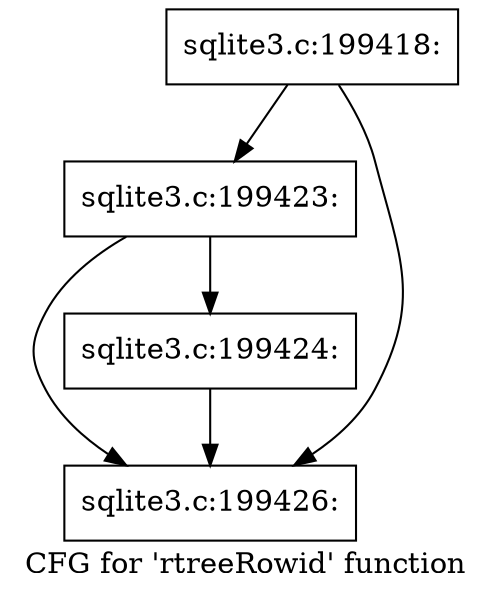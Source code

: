 digraph "CFG for 'rtreeRowid' function" {
	label="CFG for 'rtreeRowid' function";

	Node0x55c0fb58c840 [shape=record,label="{sqlite3.c:199418:}"];
	Node0x55c0fb58c840 -> Node0x55c0fb58fd30;
	Node0x55c0fb58c840 -> Node0x55c0fb58fce0;
	Node0x55c0fb58fd30 [shape=record,label="{sqlite3.c:199423:}"];
	Node0x55c0fb58fd30 -> Node0x55c0fb58fc90;
	Node0x55c0fb58fd30 -> Node0x55c0fb58fce0;
	Node0x55c0fb58fc90 [shape=record,label="{sqlite3.c:199424:}"];
	Node0x55c0fb58fc90 -> Node0x55c0fb58fce0;
	Node0x55c0fb58fce0 [shape=record,label="{sqlite3.c:199426:}"];
}
